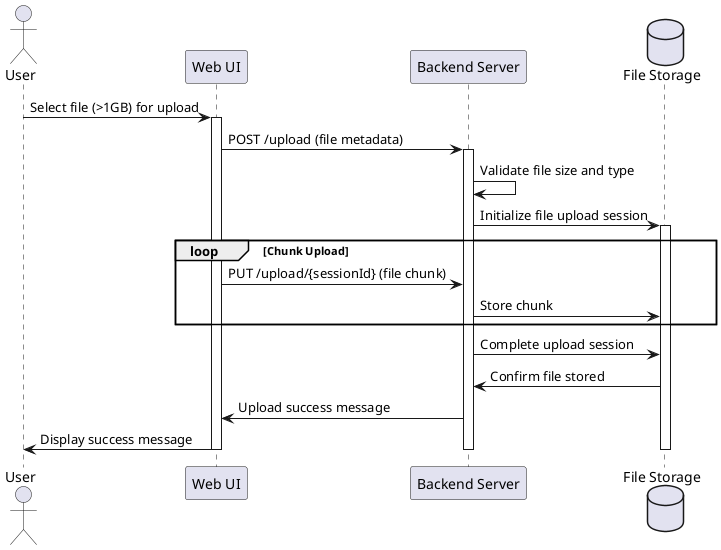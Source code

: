 @startuml
actor User
participant "Web UI" as UI
participant "Backend Server" as Backend
database "File Storage" as Storage

User -> UI : Select file (>1GB) for upload
activate UI

UI -> Backend : POST /upload (file metadata)
activate Backend

Backend -> Backend: Validate file size and type
Backend -> Storage : Initialize file upload session
activate Storage

loop Chunk Upload
  UI -> Backend : PUT /upload/{sessionId} (file chunk)
  Backend -> Storage : Store chunk
end

Backend -> Storage : Complete upload session
Storage -> Backend : Confirm file stored
Backend -> UI : Upload success message
UI -> User : Display success message

deactivate Storage
deactivate Backend
deactivate UI
@enduml